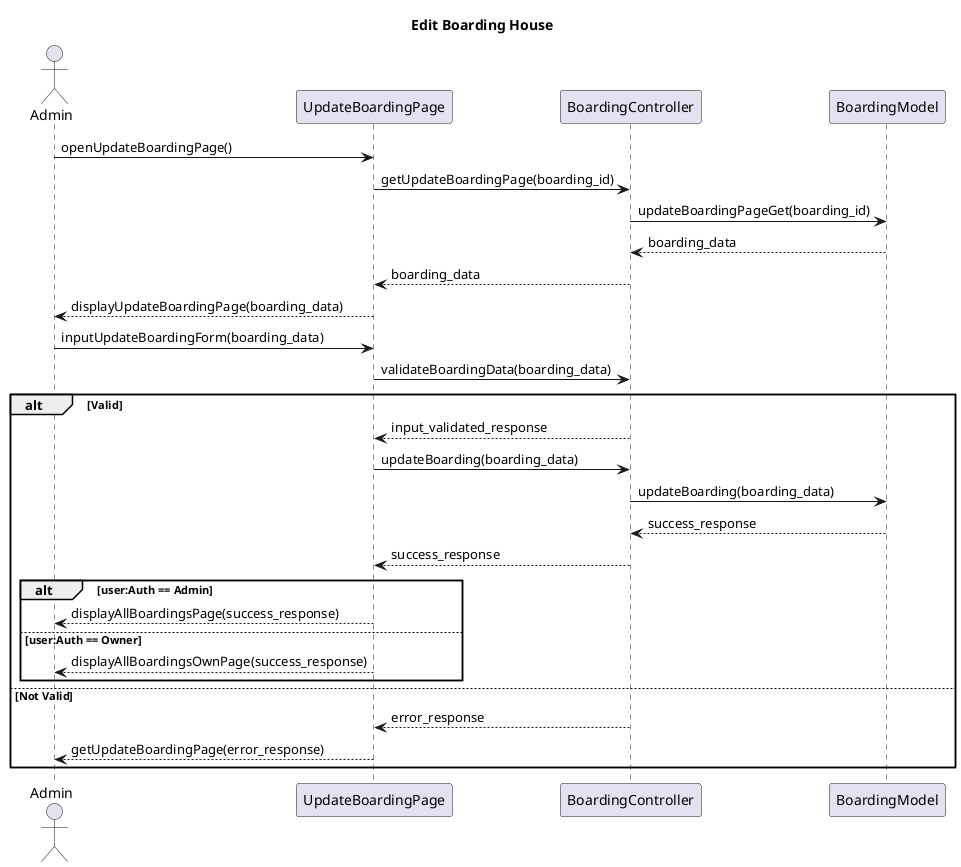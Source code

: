 @startuml
title Edit Boarding House 
actor Admin as act
participant UpdateBoardingPage as view
participant BoardingController as ctrl
participant BoardingModel as model

act -> view : openUpdateBoardingPage()
view -> ctrl : getUpdateBoardingPage(boarding_id)
ctrl -> model : updateBoardingPageGet(boarding_id)
model --> ctrl : boarding_data
ctrl --> view : boarding_data
view --> act : displayUpdateBoardingPage(boarding_data)

    act->view : inputUpdateBoardingForm(boarding_data)
    view->ctrl : validateBoardingData(boarding_data)
        alt Valid
        ctrl-->view:input_validated_response
        view->ctrl: updateBoarding(boarding_data)
        ctrl->model: updateBoarding(boarding_data)
        model --> ctrl: success_response
        ctrl --> view: success_response
        alt user:Auth == Admin
            view-->act: displayAllBoardingsPage(success_response)
            else user:Auth == Owner
            view-->act: displayAllBoardingsOwnPage(success_response)
            end
        else Not Valid
        ctrl --> view: error_response
        view-->act: getUpdateBoardingPage(error_response)
        end


@enduml

